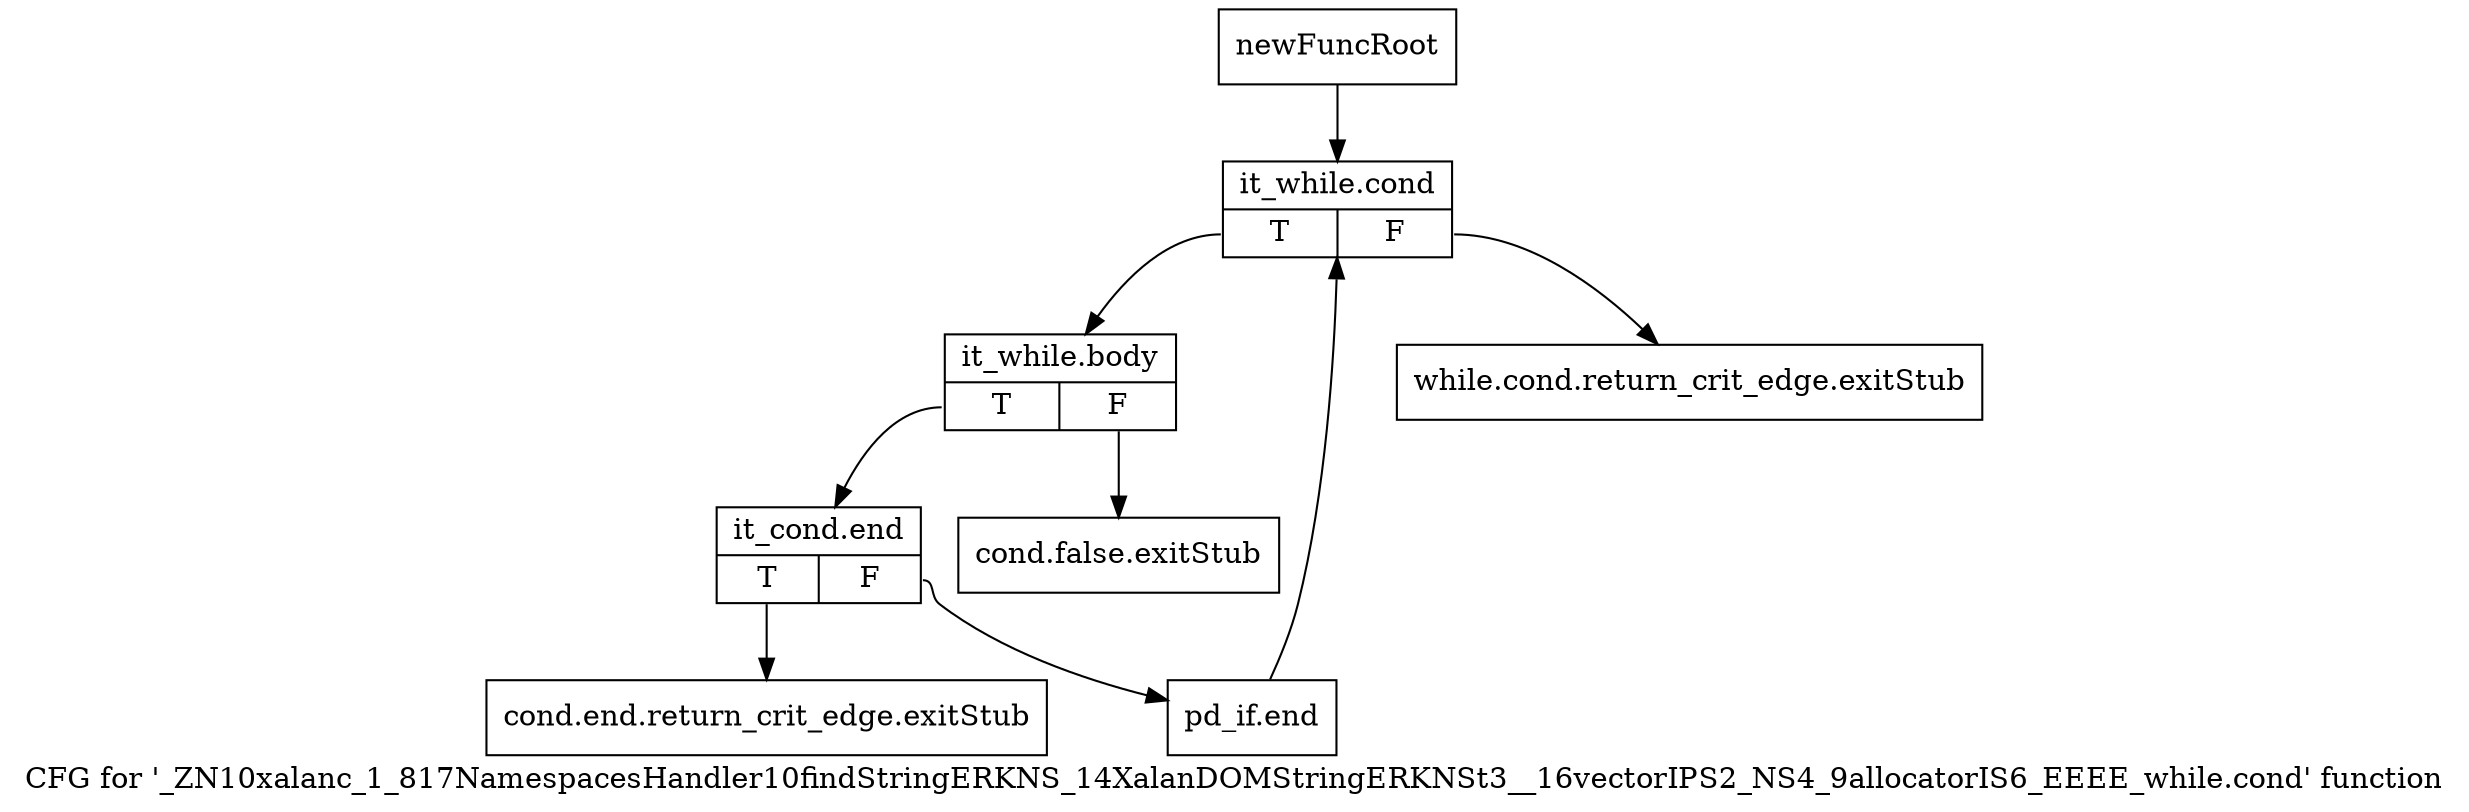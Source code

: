 digraph "CFG for '_ZN10xalanc_1_817NamespacesHandler10findStringERKNS_14XalanDOMStringERKNSt3__16vectorIPS2_NS4_9allocatorIS6_EEEE_while.cond' function" {
	label="CFG for '_ZN10xalanc_1_817NamespacesHandler10findStringERKNS_14XalanDOMStringERKNSt3__16vectorIPS2_NS4_9allocatorIS6_EEEE_while.cond' function";

	Node0x9f6c190 [shape=record,label="{newFuncRoot}"];
	Node0x9f6c190 -> Node0x9f6c2d0;
	Node0x9f6c1e0 [shape=record,label="{while.cond.return_crit_edge.exitStub}"];
	Node0x9f6c230 [shape=record,label="{cond.false.exitStub}"];
	Node0x9f6c280 [shape=record,label="{cond.end.return_crit_edge.exitStub}"];
	Node0x9f6c2d0 [shape=record,label="{it_while.cond|{<s0>T|<s1>F}}"];
	Node0x9f6c2d0:s0 -> Node0x9f6c320;
	Node0x9f6c2d0:s1 -> Node0x9f6c1e0;
	Node0x9f6c320 [shape=record,label="{it_while.body|{<s0>T|<s1>F}}"];
	Node0x9f6c320:s0 -> Node0x9f6c370;
	Node0x9f6c320:s1 -> Node0x9f6c230;
	Node0x9f6c370 [shape=record,label="{it_cond.end|{<s0>T|<s1>F}}"];
	Node0x9f6c370:s0 -> Node0x9f6c280;
	Node0x9f6c370:s1 -> Node0x9f6c3c0;
	Node0x9f6c3c0 [shape=record,label="{pd_if.end}"];
	Node0x9f6c3c0 -> Node0x9f6c2d0;
}
